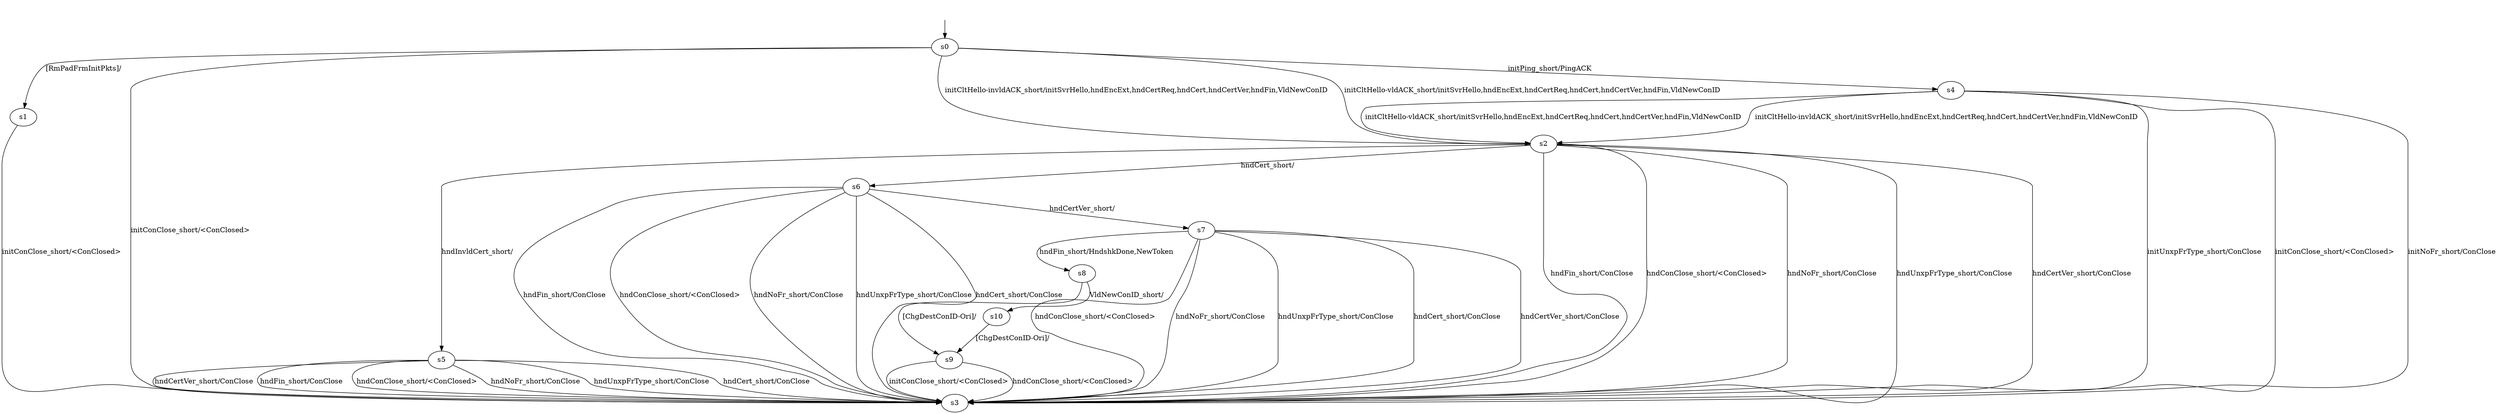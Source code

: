 digraph "../results/quicgoModels/quicgo-BWCA-sCS-0/learnedModel" {
s0 [label=s0];
s1 [label=s1];
s2 [label=s2];
s3 [label=s3];
s4 [label=s4];
s5 [label=s5];
s6 [label=s6];
s7 [label=s7];
s8 [label=s8];
s9 [label=s9];
s10 [label=s10];
s0 -> s4  [label="initPing_short/PingACK "];
s0 -> s3  [label="initConClose_short/<ConClosed> "];
s0 -> s2  [label="initCltHello-vldACK_short/initSvrHello,hndEncExt,hndCertReq,hndCert,hndCertVer,hndFin,VldNewConID "];
s0 -> s2  [label="initCltHello-invldACK_short/initSvrHello,hndEncExt,hndCertReq,hndCert,hndCertVer,hndFin,VldNewConID "];
s0 -> s1  [label="[RmPadFrmInitPkts]/ "];
s1 -> s3  [label="initConClose_short/<ConClosed> "];
s2 -> s3  [label="hndFin_short/ConClose "];
s2 -> s3  [label="hndConClose_short/<ConClosed> "];
s2 -> s3  [label="hndNoFr_short/ConClose "];
s2 -> s3  [label="hndUnxpFrType_short/ConClose "];
s2 -> s6  [label="hndCert_short/ "];
s2 -> s3  [label="hndCertVer_short/ConClose "];
s2 -> s5  [label="hndInvldCert_short/ "];
s4 -> s3  [label="initConClose_short/<ConClosed> "];
s4 -> s2  [label="initCltHello-vldACK_short/initSvrHello,hndEncExt,hndCertReq,hndCert,hndCertVer,hndFin,VldNewConID "];
s4 -> s2  [label="initCltHello-invldACK_short/initSvrHello,hndEncExt,hndCertReq,hndCert,hndCertVer,hndFin,VldNewConID "];
s4 -> s3  [label="initNoFr_short/ConClose "];
s4 -> s3  [label="initUnxpFrType_short/ConClose "];
s5 -> s3  [label="hndFin_short/ConClose "];
s5 -> s3  [label="hndConClose_short/<ConClosed> "];
s5 -> s3  [label="hndNoFr_short/ConClose "];
s5 -> s3  [label="hndUnxpFrType_short/ConClose "];
s5 -> s3  [label="hndCert_short/ConClose "];
s5 -> s3  [label="hndCertVer_short/ConClose "];
s6 -> s3  [label="hndFin_short/ConClose "];
s6 -> s3  [label="hndConClose_short/<ConClosed> "];
s6 -> s3  [label="hndNoFr_short/ConClose "];
s6 -> s3  [label="hndUnxpFrType_short/ConClose "];
s6 -> s3  [label="hndCert_short/ConClose "];
s6 -> s7  [label="hndCertVer_short/ "];
s7 -> s8  [label="hndFin_short/HndshkDone,NewToken "];
s7 -> s3  [label="hndConClose_short/<ConClosed> "];
s7 -> s3  [label="hndNoFr_short/ConClose "];
s7 -> s3  [label="hndUnxpFrType_short/ConClose "];
s7 -> s3  [label="hndCert_short/ConClose "];
s7 -> s3  [label="hndCertVer_short/ConClose "];
s8 -> s10  [label="VldNewConID_short/ "];
s8 -> s9  [label="[ChgDestConID-Ori]/ "];
s9 -> s3  [label="initConClose_short/<ConClosed> "];
s9 -> s3  [label="hndConClose_short/<ConClosed> "];
s10 -> s9  [label="[ChgDestConID-Ori]/ "];
__start0 [label="", shape=none];
__start0 -> s0  [label=""];
}
